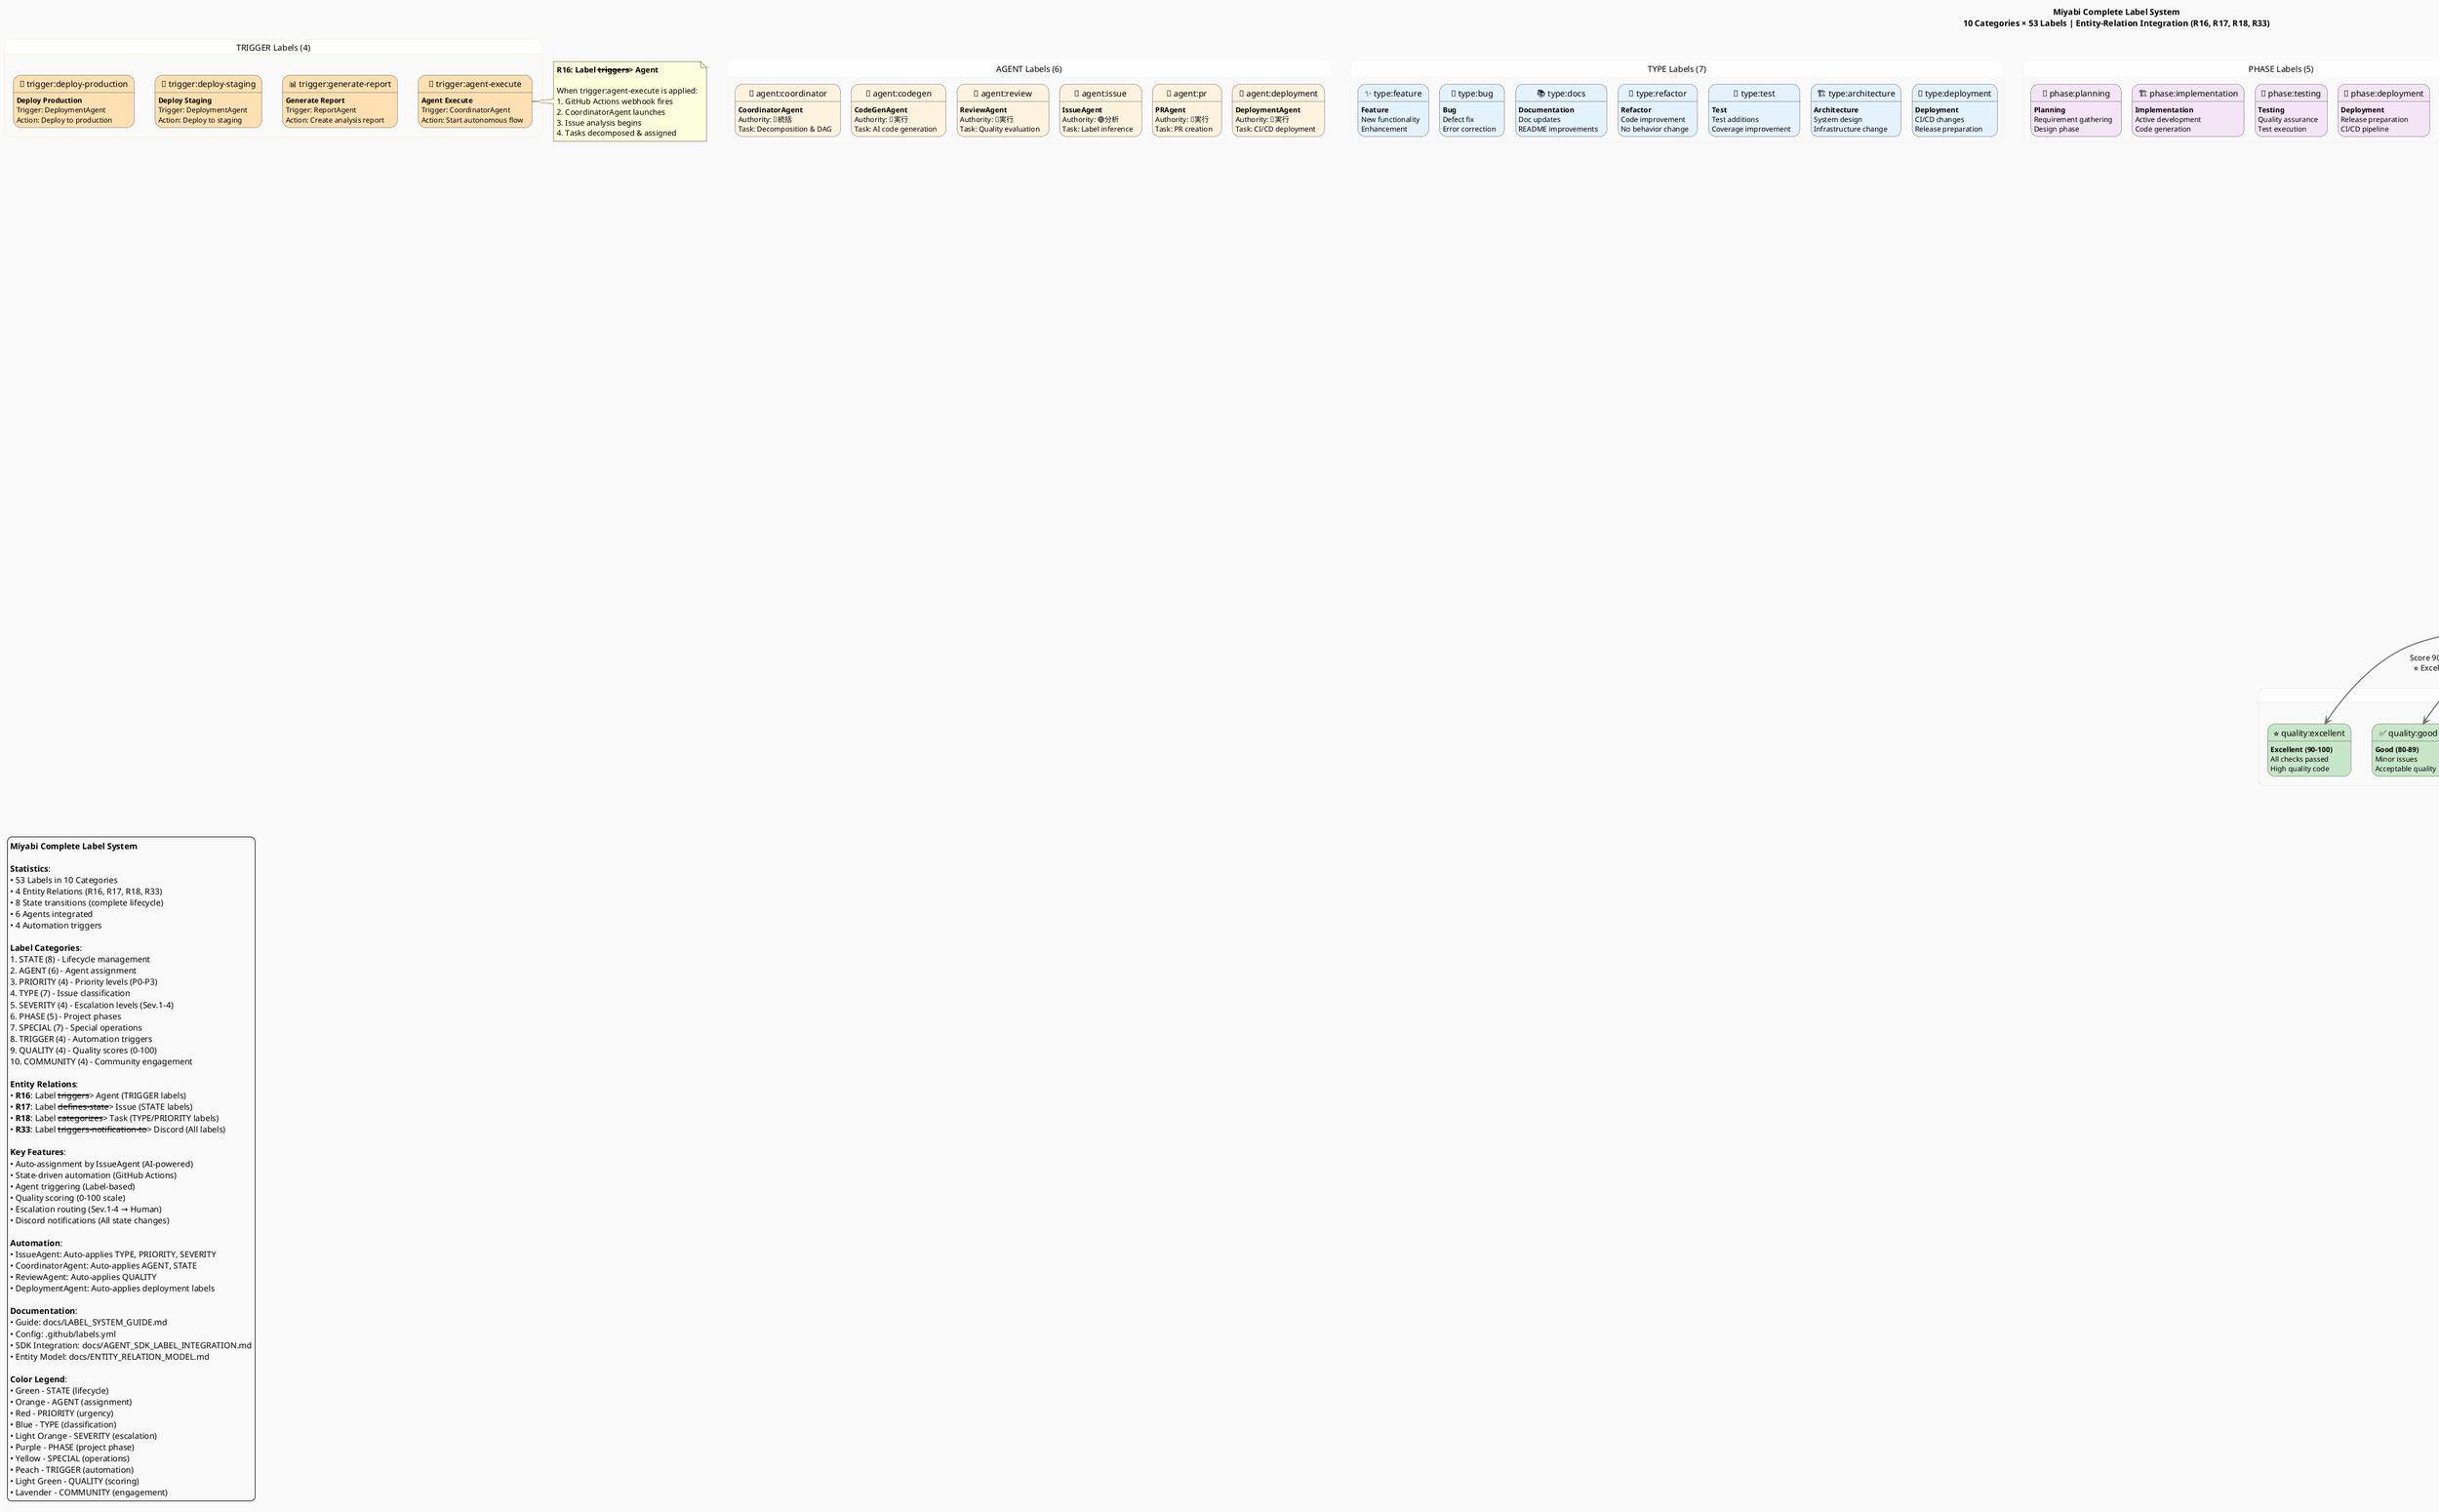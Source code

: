 @startuml Miyabi Complete Label System (53 Labels)

' ============================================================================
' Color Definitions (10 Categories)
' ============================================================================
!define STATE_COLOR #E8F5E9
!define AGENT_COLOR #FFF3E0
!define PRIORITY_COLOR #FFEBEE
!define TYPE_COLOR #E3F2FD
!define SEVERITY_COLOR #FFCCBC
!define PHASE_COLOR #F3E5F5
!define SPECIAL_COLOR #FFF9C4
!define TRIGGER_COLOR #FFE0B2
!define QUALITY_COLOR #C8E6C9
!define COMMUNITY_COLOR #E1BEE7

skinparam backgroundColor #FAFAFA
skinparam shadowing false
skinparam packageStyle rectangle
skinparam state {
    BorderColor #424242
    BackgroundColor #FFFFFF
    ArrowColor #757575
    ArrowThickness 2
}

title **Miyabi Complete Label System**\n10 Categories × 53 Labels | Entity-Relation Integration (R16, R17, R18, R33)

' ============================================================================
' STATE Labels (8 labels) - Lifecycle Management
' ============================================================================

state "STATE Labels (8)" as STATE #STATE_COLOR {
    state "📥 state:pending" as pending #E8F5E9 : **Initial state**\nNew issue created\nWaiting for analysis
    state "🔍 state:analyzing" as analyzing #E8F5E9 : **Analysis phase**\nIssueAgent analyzing\nCoordinatorAgent decomposing
    state "🏗️ state:implementing" as implementing #E8F5E9 : **Implementation phase**\nCodeGenAgent executing\nWorktree active
    state "👀 state:reviewing" as reviewing #E8F5E9 : **Review phase**\nReviewAgent evaluating\nQuality check in progress
    state "✅ state:done" as done #E8F5E9 : **Completed**\nMerged & deployed\nIssue closed
    state "🔴 state:blocked" as blocked #FFCCBC : **Blocked**\nRequires human intervention\nEscalation triggered
    state "🛑 state:failed" as failed #FFCCBC : **Failed**\nQuality score < 80\nTests failed
    state "⏸️ state:paused" as paused #FFF9C4 : **Paused**\nTemporarily suspended\nWaiting for dependencies
}

' ============================================================================
' AGENT Labels (6 labels) - Agent Assignment
' ============================================================================

state "AGENT Labels (6)" as AGENT #AGENT_COLOR {
    state "🤖 agent:coordinator" as coordinator #FFF3E0 : **CoordinatorAgent**\nAuthority: 🔴統括\nTask: Decomposition & DAG
    state "🤖 agent:codegen" as codegen #FFF3E0 : **CodeGenAgent**\nAuthority: 🔵実行\nTask: AI code generation
    state "🤖 agent:review" as review #FFF3E0 : **ReviewAgent**\nAuthority: 🔵実行\nTask: Quality evaluation
    state "🤖 agent:issue" as issue #FFF3E0 : **IssueAgent**\nAuthority: 🟢分析\nTask: Label inference
    state "🤖 agent:pr" as pr #FFF3E0 : **PRAgent**\nAuthority: 🔵実行\nTask: PR creation
    state "🤖 agent:deployment" as deployment #FFF3E0 : **DeploymentAgent**\nAuthority: 🔵実行\nTask: CI/CD deployment
}

' ============================================================================
' PRIORITY Labels (4 labels) - Priority Management
' ============================================================================

state "PRIORITY Labels (4)" as PRIORITY #PRIORITY_COLOR {
    state "🔥 priority:P0-Critical" as p0 #FFEBEE : **Critical**\nImmediate action required\nBlocks release
    state "⚠️ priority:P1-High" as p1 #FFEBEE : **High**\nNext sprint priority\nSignificant impact
    state "📊 priority:P2-Medium" as p2 #FFEBEE : **Medium**\nNormal priority\nScheduled work
    state "📝 priority:P3-Low" as p3 #FFEBEE : **Low**\nBacklog item\nNice to have
}

' ============================================================================
' TYPE Labels (7 labels) - Issue Classification
' ============================================================================

state "TYPE Labels (7)" as TYPE #TYPE_COLOR {
    state "✨ type:feature" as feature #E3F2FD : **Feature**\nNew functionality\nEnhancement
    state "🐛 type:bug" as bug #E3F2FD : **Bug**\nDefect fix\nError correction
    state "📚 type:docs" as docs #E3F2FD : **Documentation**\nDoc updates\nREADME improvements
    state "🔧 type:refactor" as refactor #E3F2FD : **Refactor**\nCode improvement\nNo behavior change
    state "🧪 type:test" as test #E3F2FD : **Test**\nTest additions\nCoverage improvement
    state "🏗️ type:architecture" as architecture #E3F2FD : **Architecture**\nSystem design\nInfrastructure change
    state "🚀 type:deployment" as deployment_type #E3F2FD : **Deployment**\nCI/CD changes\nRelease preparation
}

' ============================================================================
' SEVERITY Labels (4 labels) - Escalation & Impact
' ============================================================================

state "SEVERITY Labels (4)" as SEVERITY #SEVERITY_COLOR {
    state "🚨 severity:Sev.1-Critical" as sev1 #FFCCBC : **Sev.1 - Critical**\nProduction down\nEscalate: CISO/CTO
    state "⚠️ severity:Sev.2-High" as sev2 #FFCCBC : **Sev.2 - High**\nMajor functionality broken\nEscalate: TechLead
    state "📊 severity:Sev.3-Medium" as sev3 #FFCCBC : **Sev.3 - Medium**\nMinor functionality issue\nAgent can handle
    state "📝 severity:Sev.4-Low" as sev4 #FFCCBC : **Sev.4 - Low**\nCosmetic issue\nOptional fix
}

' ============================================================================
' PHASE Labels (5 labels) - Project Phase
' ============================================================================

state "PHASE Labels (5)" as PHASE #PHASE_COLOR {
    state "🎯 phase:planning" as planning #F3E5F5 : **Planning**\nRequirement gathering\nDesign phase
    state "🏗️ phase:implementation" as implementation #F3E5F5 : **Implementation**\nActive development\nCode generation
    state "🧪 phase:testing" as testing #F3E5F5 : **Testing**\nQuality assurance\nTest execution
    state "🚀 phase:deployment" as deployment_phase #F3E5F5 : **Deployment**\nRelease preparation\nCI/CD pipeline
    state "📊 phase:monitoring" as monitoring #F3E5F5 : **Monitoring**\nPost-deployment\nPerformance tracking
}

' ============================================================================
' SPECIAL Labels (7 labels) - Special Operations
' ============================================================================

state "SPECIAL Labels (7)" as SPECIAL #SPECIAL_COLOR {
    state "🔐 security" as security #FFF9C4 : **Security**\nSecurity vulnerability\nRequires CISO review
    state "💰 cost-watch" as cost #FFF9C4 : **Cost Watch**\nExpensive operation\nBudget impact
    state "🔄 dependencies" as dependencies #FFF9C4 : **Dependencies**\nPackage updates\nDependency changes
    state "🎓 learning" as learning #FFF9C4 : **Learning**\nExperimental\nResearch task
    state "🔬 experiment" as experiment #FFF9C4 : **Experiment**\nA/B testing\nPrototype
    state "🚫 wontfix" as wontfix #FFF9C4 : **Won't Fix**\nIntended behavior\nOut of scope
    state "🔁 duplicate" as duplicate #FFF9C4 : **Duplicate**\nDuplicate issue\nReference original
}

' ============================================================================
' TRIGGER Labels (4 labels) - Automation Triggers
' ============================================================================

state "TRIGGER Labels (4)" as TRIGGER #TRIGGER_COLOR {
    state "🤖 trigger:agent-execute" as trigger_execute #FFE0B2 : **Agent Execute**\nTrigger: CoordinatorAgent\nAction: Start autonomous flow
    state "📊 trigger:generate-report" as trigger_report #FFE0B2 : **Generate Report**\nTrigger: ReportAgent\nAction: Create analysis report
    state "🚀 trigger:deploy-staging" as trigger_staging #FFE0B2 : **Deploy Staging**\nTrigger: DeploymentAgent\nAction: Deploy to staging
    state "🚀 trigger:deploy-production" as trigger_production #FFE0B2 : **Deploy Production**\nTrigger: DeploymentAgent\nAction: Deploy to production
}

' ============================================================================
' QUALITY Labels (4 labels) - Quality Scoring
' ============================================================================

state "QUALITY Labels (4)" as QUALITY #QUALITY_COLOR {
    state "⭐ quality:excellent" as quality_excellent #C8E6C9 : **Excellent (90-100)**\nAll checks passed\nHigh quality code
    state "✅ quality:good" as quality_good #C8E6C9 : **Good (80-89)**\nMinor issues\nAcceptable quality
    state "⚠️ quality:needs-improvement" as quality_needs #C8E6C9 : **Needs Improvement (60-79)**\nSeveral issues\nRefactoring needed
    state "🔴 quality:poor" as quality_poor #C8E6C9 : **Poor (0-59)**\nMajor issues\nRequires rework
}

' ============================================================================
' COMMUNITY Labels (4 labels) - Community Engagement
' ============================================================================

state "COMMUNITY Labels (4)" as COMMUNITY #COMMUNITY_COLOR {
    state "👋 good-first-issue" as first_issue #E1BEE7 : **Good First Issue**\nBeginner friendly\nMentor available
    state "🙏 help-wanted" as help #E1BEE7 : **Help Wanted**\nCommunity contribution\nExtra hands needed
    state "❓ question" as question #E1BEE7 : **Question**\nClarification needed\nDiscussion required
    state "💬 discussion" as discussion #E1BEE7 : **Discussion**\nOpen for debate\nFeedback welcome
}

' ============================================================================
' STATE Transition Flow (Complete Lifecycle)
' ============================================================================

[*] --> pending : Issue created

' Normal flow
pending --> analyzing : **R16**: trigger:agent-execute\nIssueAgent launched
analyzing --> implementing : **R17**: state defined\nCoordinatorAgent assigns
implementing --> reviewing : PR created\nReviewAgent evaluates
reviewing --> done : **Merge & Deploy**\nQuality >= 80

' Blocked scenarios
implementing --> blocked : **Error encountered**\nEscalation triggered
reviewing --> blocked : **Critical issue found**\nSev.1 escalation
blocked --> implementing : **Issue resolved**\nRetry

' Failed scenarios
reviewing --> failed : **Quality score < 80**\nTests failed
failed --> implementing : **Fixes applied**\nRe-run pipeline

' Paused scenarios
implementing --> paused : **Waiting for dependencies**\nExternal blocker
paused --> implementing : **Dependencies resolved**\nResume work

done --> [*]

' ============================================================================
' Agent Assignment Flow (R16: Label triggers Agent)
' ============================================================================

note right of trigger_execute
  **R16: Label --triggers--> Agent**

  When trigger:agent-execute is applied:
  1. GitHub Actions webhook fires
  2. CoordinatorAgent launches
  3. Issue analysis begins
  4. Tasks decomposed & assigned
end note

' ============================================================================
' Priority & Severity Escalation
' ============================================================================

p0 --> blocked : **Immediate escalation**\nNotify: CTO
sev1 --> blocked : **Critical escalation**\nNotify: CISO (security)\nNotify: CTO (system)
sev1 --> security : If security vulnerability

' ============================================================================
' Quality Score Flow
' ============================================================================

reviewing --> quality_excellent : Score 90-100\n⭐ Excellent
reviewing --> quality_good : Score 80-89\n✅ Good (Pass)
reviewing --> quality_needs : Score 60-79\n⚠️ Needs work
reviewing --> quality_poor : Score 0-59\n🔴 Poor (Fail)

quality_poor --> failed : Auto-fail\nRefactor required

' ============================================================================
' Legend & Statistics
' ============================================================================

legend bottom left
  **Miyabi Complete Label System**

  **Statistics**:
  • 53 Labels in 10 Categories
  • 4 Entity Relations (R16, R17, R18, R33)
  • 8 State transitions (complete lifecycle)
  • 6 Agents integrated
  • 4 Automation triggers

  **Label Categories**:
  1. STATE (8) - Lifecycle management
  2. AGENT (6) - Agent assignment
  3. PRIORITY (4) - Priority levels (P0-P3)
  4. TYPE (7) - Issue classification
  5. SEVERITY (4) - Escalation levels (Sev.1-4)
  6. PHASE (5) - Project phases
  7. SPECIAL (7) - Special operations
  8. TRIGGER (4) - Automation triggers
  9. QUALITY (4) - Quality scores (0-100)
  10. COMMUNITY (4) - Community engagement

  **Entity Relations**:
  • **R16**: Label --triggers--> Agent (TRIGGER labels)
  • **R17**: Label --defines-state--> Issue (STATE labels)
  • **R18**: Label --categorizes--> Task (TYPE/PRIORITY labels)
  • **R33**: Label --triggers-notification-to--> Discord (All labels)

  **Key Features**:
  • Auto-assignment by IssueAgent (AI-powered)
  • State-driven automation (GitHub Actions)
  • Agent triggering (Label-based)
  • Quality scoring (0-100 scale)
  • Escalation routing (Sev.1-4 → Human)
  • Discord notifications (All state changes)

  **Automation**:
  • IssueAgent: Auto-applies TYPE, PRIORITY, SEVERITY
  • CoordinatorAgent: Auto-applies AGENT, STATE
  • ReviewAgent: Auto-applies QUALITY
  • DeploymentAgent: Auto-applies deployment labels

  **Documentation**:
  • Guide: docs/LABEL_SYSTEM_GUIDE.md
  • Config: .github/labels.yml
  • SDK Integration: docs/AGENT_SDK_LABEL_INTEGRATION.md
  • Entity Model: docs/ENTITY_RELATION_MODEL.md

  **Color Legend**:
  • Green - STATE (lifecycle)
  • Orange - AGENT (assignment)
  • Red - PRIORITY (urgency)
  • Blue - TYPE (classification)
  • Light Orange - SEVERITY (escalation)
  • Purple - PHASE (project phase)
  • Yellow - SPECIAL (operations)
  • Peach - TRIGGER (automation)
  • Light Green - QUALITY (scoring)
  • Lavender - COMMUNITY (engagement)
end legend

@enduml
